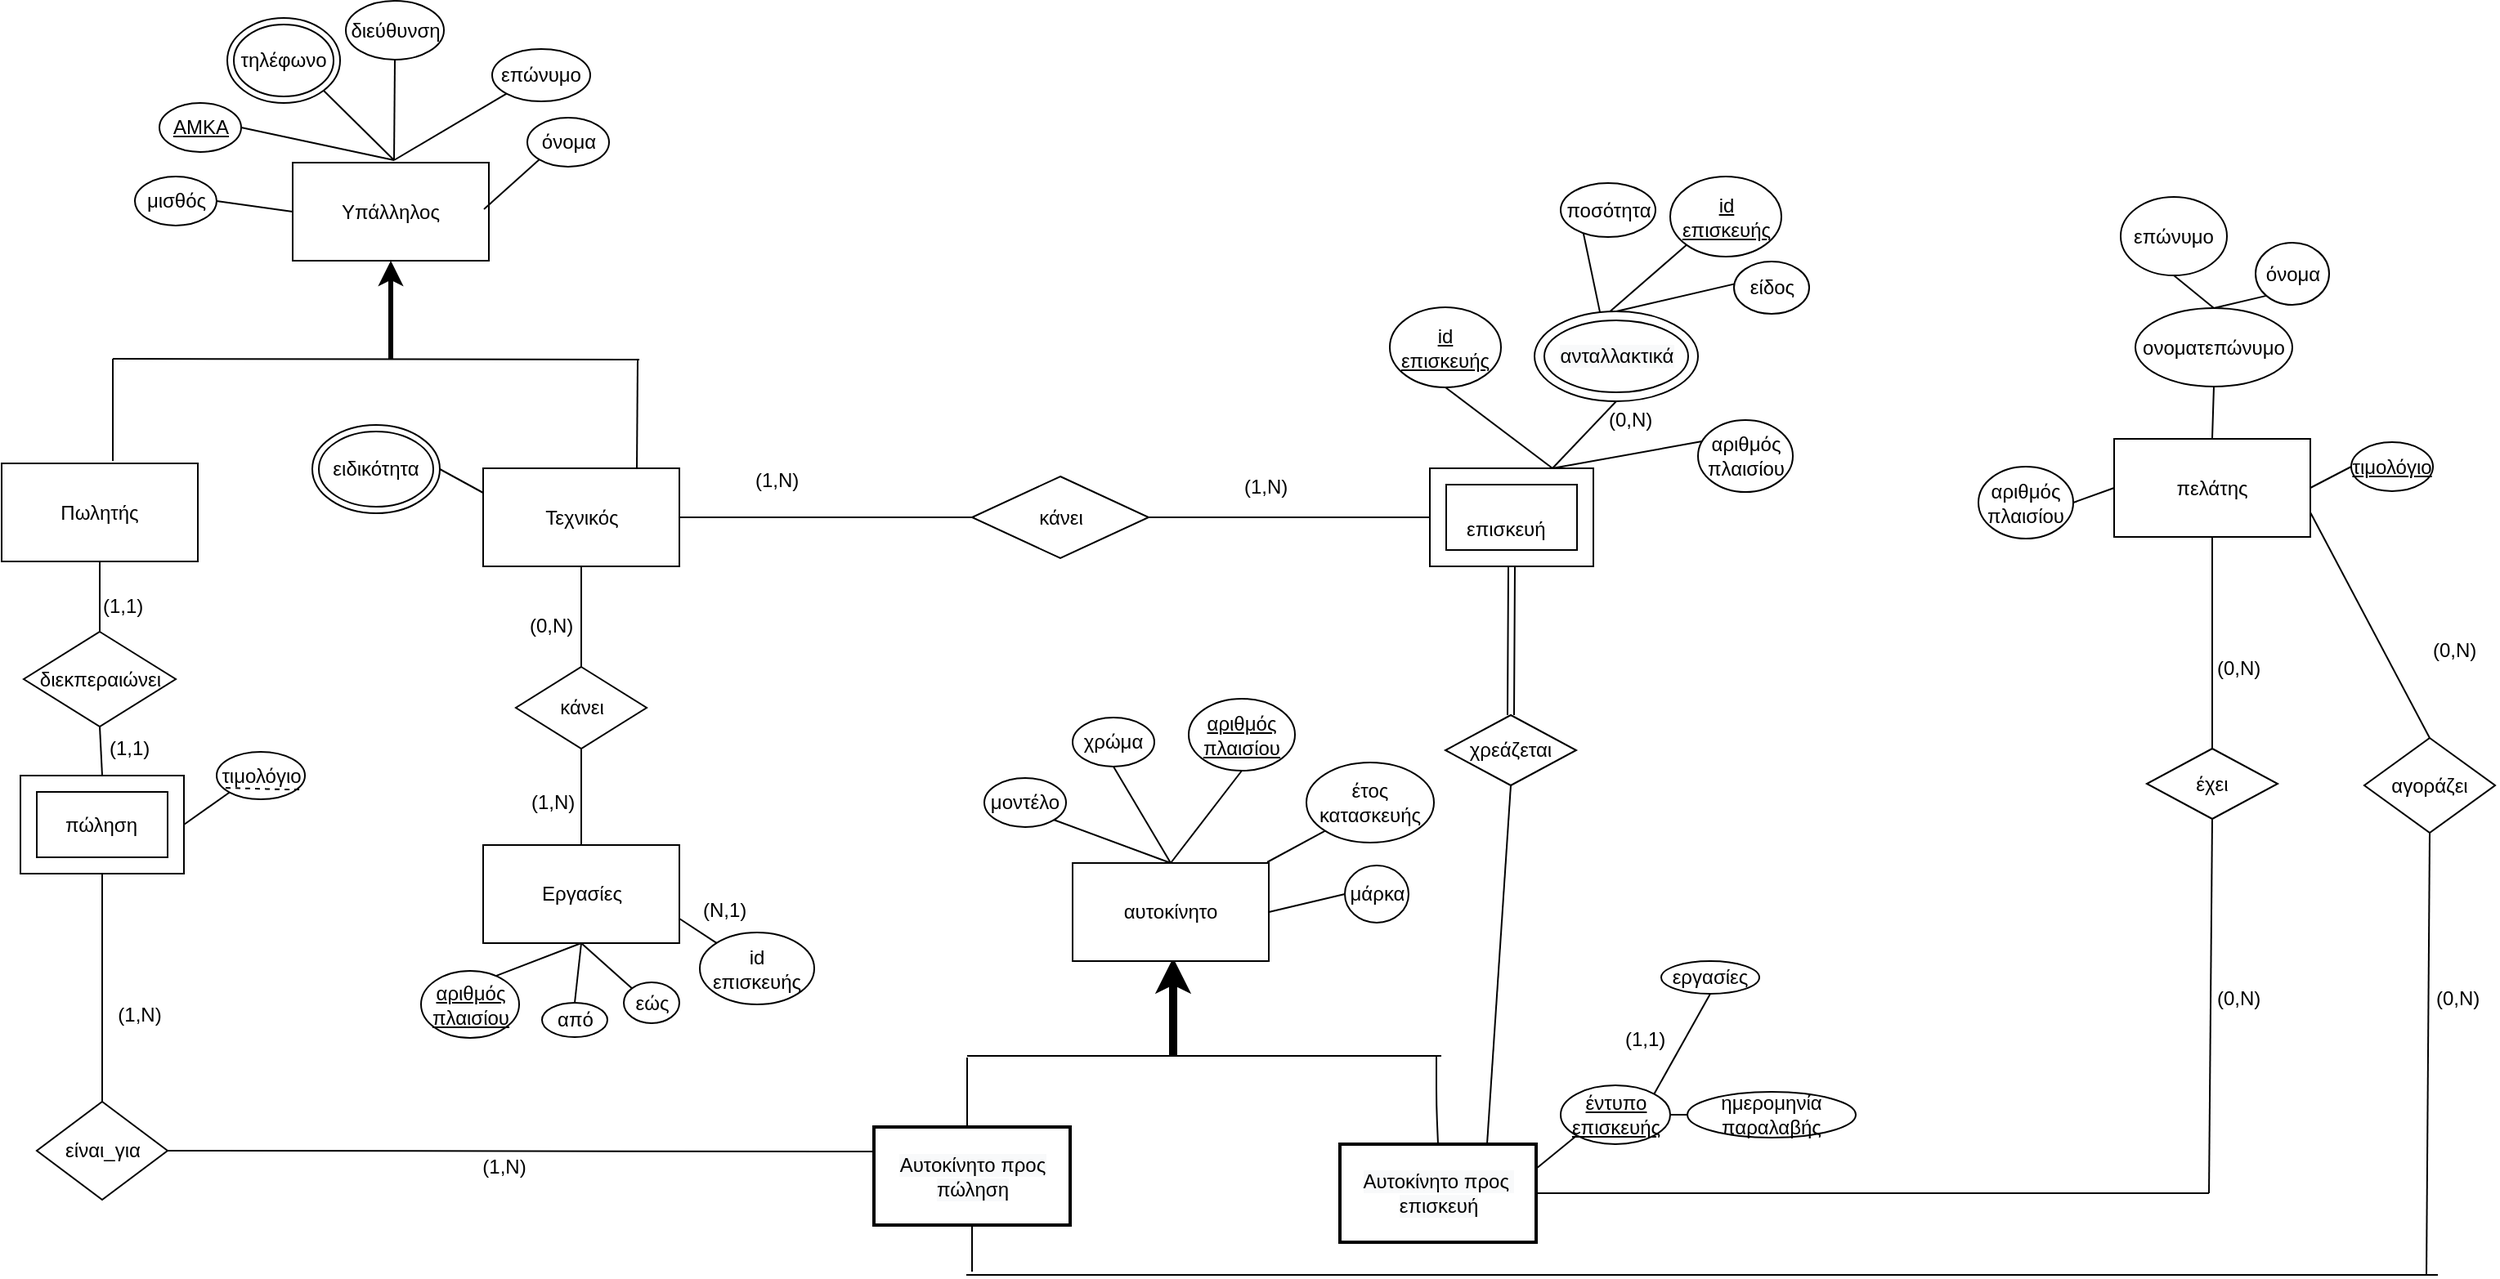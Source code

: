 <mxfile type="google" version="12.2.9" pages="1"><diagram id="K2GvGmN9ClhUd7Qo1zv8" name="Page-1"><mxGraphModel grid="1" dx="2310" dy="823" gridSize="10" guides="1" tooltips="1" connect="1" arrows="1" fold="1" page="1" pageScale="1" pageWidth="827" pageHeight="1169" math="0" shadow="0"><root><mxCell id="0"/><mxCell id="1" parent="0"/><mxCell id="XiX1QdlV5bhZwWISpoFw-10" style="verticalLabelPosition=bottom;verticalAlign=top;html=1;shape=mxgraph.basic.frame;dx=10;" value="" parent="1" vertex="1"><mxGeometry width="100" as="geometry" x="-318.5" y="754.5" height="60"/></mxCell><mxCell id="XiX1QdlV5bhZwWISpoFw-11" style="text;html=1;resizable=0;points=[];autosize=1;align=left;verticalAlign=top;spacingTop=-4;" value="πώληση" parent="1" vertex="1"><mxGeometry width="60" as="geometry" x="-293.5" y="774.5" height="20"/></mxCell><mxCell id="XiX1QdlV5bhZwWISpoFw-17" style="verticalLabelPosition=bottom;verticalAlign=top;html=1;shape=mxgraph.basic.frame;dx=10;" value="" parent="1" vertex="1"><mxGeometry width="100" as="geometry" x="543.5" y="566.5" height="60"/></mxCell><mxCell id="XiX1QdlV5bhZwWISpoFw-18" style="text;html=1;resizable=0;points=[];autosize=1;align=left;verticalAlign=top;spacingTop=-4;" value="επισκευή" parent="1" vertex="1"><mxGeometry width="60" as="geometry" x="563.5" y="594" height="20"/></mxCell><mxCell id="XiX1QdlV5bhZwWISpoFw-19" style="rounded=0;whiteSpace=wrap;html=1;" value="Υπάλληλος" parent="1" vertex="1"><mxGeometry width="120" as="geometry" x="-152" y="379.5" height="60"/></mxCell><mxCell id="XiX1QdlV5bhZwWISpoFw-20" style="rounded=0;whiteSpace=wrap;html=1;" value="Τεχνικός" parent="1" vertex="1"><mxGeometry width="120" as="geometry" x="-35.5" y="566.5" height="60"/></mxCell><mxCell id="XiX1QdlV5bhZwWISpoFw-21" style="rounded=0;whiteSpace=wrap;html=1;" value="Πωλητής" parent="1" vertex="1"><mxGeometry width="120" as="geometry" x="-330" y="563.5" height="60"/></mxCell><mxCell id="XiX1QdlV5bhZwWISpoFw-27" style="endArrow=none;html=1;" value="" parent="1" edge="1"><mxGeometry width="50" as="geometry" height="50" relative="1"><mxPoint as="sourcePoint" x="-262" y="499.5"/><mxPoint as="targetPoint" x="60" y="500"/></mxGeometry></mxCell><mxCell id="XiX1QdlV5bhZwWISpoFw-29" style="endArrow=none;html=1;" value="" parent="1" edge="1"><mxGeometry width="50" as="geometry" height="50" relative="1"><mxPoint as="sourcePoint" x="-262" y="562"/><mxPoint as="targetPoint" x="-262" y="499.5"/></mxGeometry></mxCell><mxCell id="XiX1QdlV5bhZwWISpoFw-32" style="endArrow=classic;html=1;entryX=0.5;entryY=1;entryDx=0;entryDy=0;strokeWidth=3;" target="XiX1QdlV5bhZwWISpoFw-19" value="" parent="1" edge="1"><mxGeometry width="50" as="geometry" height="50" relative="1"><mxPoint as="sourcePoint" x="-92" y="499.5"/><mxPoint as="targetPoint" x="-272" y="899.5"/></mxGeometry></mxCell><mxCell id="Yfgl7qTfh4b4718fbbSm-14" style="endArrow=none;html=1;entryX=0;entryY=0.5;entryDx=0;entryDy=0;exitX=1;exitY=0.5;exitDx=0;exitDy=0;" target="XiX1QdlV5bhZwWISpoFw-19" value="" parent="1" edge="1" source="WRXqhCy6q--7LfREWAh0-1"><mxGeometry width="50" as="geometry" height="50" relative="1"><mxPoint as="sourcePoint" x="-190" y="439.5"/><mxPoint as="targetPoint" x="-272" y="899.5"/></mxGeometry></mxCell><mxCell id="Yfgl7qTfh4b4718fbbSm-15" style="endArrow=none;html=1;entryX=0.5;entryY=0;entryDx=0;entryDy=0;exitX=1;exitY=0.5;exitDx=0;exitDy=0;" value="" parent="1" edge="1" source="WRXqhCy6q--7LfREWAh0-2"><mxGeometry width="50" as="geometry" height="50" relative="1"><mxPoint as="sourcePoint" x="-460" y="543"/><mxPoint as="targetPoint" x="-90" y="378"/></mxGeometry></mxCell><mxCell id="Yfgl7qTfh4b4718fbbSm-16" style="endArrow=none;html=1;entryX=0.5;entryY=0;entryDx=0;entryDy=0;exitX=1;exitY=1;exitDx=0;exitDy=0;" value="" parent="1" edge="1" source="6ifbXZEf-5CHTtfbI7TD-1"><mxGeometry width="50" as="geometry" height="50" relative="1"><mxPoint as="sourcePoint" x="-159.5" y="337"/><mxPoint as="targetPoint" x="-90" y="378"/></mxGeometry></mxCell><mxCell id="Yfgl7qTfh4b4718fbbSm-17" style="endArrow=none;html=1;entryX=0.5;entryY=0;entryDx=0;entryDy=0;exitX=0.5;exitY=1;exitDx=0;exitDy=0;" value="" parent="1" edge="1" source="WRXqhCy6q--7LfREWAh0-7"><mxGeometry width="50" as="geometry" height="50" relative="1"><mxPoint as="sourcePoint" x="-87.071" y="335.071"/><mxPoint as="targetPoint" x="-90" y="378"/></mxGeometry></mxCell><mxCell id="Yfgl7qTfh4b4718fbbSm-18" style="endArrow=none;html=1;entryX=0.5;entryY=0;entryDx=0;entryDy=0;exitX=0;exitY=1;exitDx=0;exitDy=0;" value="" parent="1" edge="1" source="WRXqhCy6q--7LfREWAh0-6"><mxGeometry width="50" as="geometry" height="50" relative="1"><mxPoint as="sourcePoint" x="-17.071" y="355.071"/><mxPoint as="targetPoint" x="-90" y="378"/></mxGeometry></mxCell><mxCell id="Yfgl7qTfh4b4718fbbSm-19" style="endArrow=none;html=1;entryX=0;entryY=1;entryDx=0;entryDy=0;exitX=1;exitY=0.5;exitDx=0;exitDy=0;" target="WRXqhCy6q--7LfREWAh0-5" value="" parent="1" edge="1"><mxGeometry width="50" as="geometry" height="50" relative="1"><mxPoint as="sourcePoint" x="-35" y="408"/><mxPoint as="targetPoint" y="388"/></mxGeometry></mxCell><mxCell id="Yfgl7qTfh4b4718fbbSm-20" style="rhombus;whiteSpace=wrap;html=1;fillColor=#FFFFFF;" value="κάνει" parent="1" vertex="1"><mxGeometry width="80" as="geometry" x="-15.5" y="688" height="50"/></mxCell><mxCell id="Yfgl7qTfh4b4718fbbSm-21" style="endArrow=none;html=1;entryX=0.5;entryY=1;entryDx=0;entryDy=0;exitX=0.5;exitY=0;exitDx=0;exitDy=0;" target="XiX1QdlV5bhZwWISpoFw-20" value="" parent="1" edge="1" source="Yfgl7qTfh4b4718fbbSm-20"><mxGeometry width="50" as="geometry" height="50" relative="1"><mxPoint as="sourcePoint" x="48.5" y="753"/><mxPoint as="targetPoint" x="108.5" y="648"/></mxGeometry></mxCell><mxCell id="Yfgl7qTfh4b4718fbbSm-25" style="endArrow=none;html=1;entryX=0.5;entryY=1;entryDx=0;entryDy=0;exitX=0.5;exitY=0;exitDx=0;exitDy=0;" target="Yfgl7qTfh4b4718fbbSm-20" value="" parent="1" edge="1" source="6ifbXZEf-5CHTtfbI7TD-14"><mxGeometry width="50" as="geometry" height="50" relative="1"><mxPoint as="sourcePoint" x="0.5" y="773.5"/><mxPoint as="targetPoint" x="0.5" y="863.5"/></mxGeometry></mxCell><mxCell id="Yfgl7qTfh4b4718fbbSm-109" style="shape=link;html=1;exitX=0.5;exitY=1;exitDx=0;exitDy=0;exitPerimeter=0;entryX=0.5;entryY=0;entryDx=0;entryDy=0;" target="PVUgOQWYaRqyqXRWYClo-3" value="" parent="1" edge="1" source="XiX1QdlV5bhZwWISpoFw-17"><mxGeometry width="50" as="geometry" height="50" relative="1"><mxPoint as="sourcePoint" x="612.38" y="483.6"/><mxPoint as="targetPoint" x="590" y="600"/></mxGeometry></mxCell><mxCell id="Yfgl7qTfh4b4718fbbSm-113" style="rhombus;whiteSpace=wrap;html=1;fillColor=#ffffff;" value="διεκπεραιώνει" parent="1" vertex="1"><mxGeometry width="93" as="geometry" x="-316.5" y="666.5" height="58"/></mxCell><mxCell id="Yfgl7qTfh4b4718fbbSm-114" style="endArrow=none;html=1;entryX=0.5;entryY=1;entryDx=0;entryDy=0;exitX=0.5;exitY=0;exitDx=0;exitDy=0;" target="XiX1QdlV5bhZwWISpoFw-21" value="" parent="1" edge="1" source="Yfgl7qTfh4b4718fbbSm-113"><mxGeometry width="50" as="geometry" height="50" relative="1"><mxPoint as="sourcePoint" x="-567" y="1093"/><mxPoint as="targetPoint" x="-517" y="1043"/></mxGeometry></mxCell><mxCell id="Yfgl7qTfh4b4718fbbSm-115" style="endArrow=none;html=1;entryX=0.5;entryY=1;entryDx=0;entryDy=0;exitX=0.5;exitY=0;exitDx=0;exitDy=0;exitPerimeter=0;" target="Yfgl7qTfh4b4718fbbSm-113" value="" parent="1" edge="1" source="XiX1QdlV5bhZwWISpoFw-10"><mxGeometry width="50" as="geometry" height="50" relative="1"><mxPoint as="sourcePoint" x="-587" y="1118"/><mxPoint as="targetPoint" x="-537" y="1068"/></mxGeometry></mxCell><mxCell id="i6lS-t8--O2C5-dq6pCz-4" style="rhombus;whiteSpace=wrap;html=1;fillColor=#FFFFFF;" value="κάνει" parent="1" vertex="1"><mxGeometry width="108" as="geometry" x="263.5" y="571.5" height="50"/></mxCell><mxCell id="i6lS-t8--O2C5-dq6pCz-6" style="endArrow=none;html=1;entryX=1;entryY=0.5;entryDx=0;entryDy=0;exitX=0;exitY=0.5;exitDx=0;exitDy=0;" target="XiX1QdlV5bhZwWISpoFw-20" value="" parent="1" edge="1" source="i6lS-t8--O2C5-dq6pCz-4"><mxGeometry width="50" as="geometry" height="50" relative="1"><mxPoint as="sourcePoint" x="-233" y="1110.5"/><mxPoint as="targetPoint" x="-183" y="1060.5"/></mxGeometry></mxCell><mxCell id="i6lS-t8--O2C5-dq6pCz-33" style="text;html=1;resizable=0;points=[];autosize=1;align=left;verticalAlign=top;spacingTop=-4;" value="(1,1)" parent="1" vertex="1"><mxGeometry width="40" as="geometry" x="-270" y="640.5" height="20"/></mxCell><mxCell id="i6lS-t8--O2C5-dq6pCz-34" style="text;html=1;resizable=0;points=[];autosize=1;align=left;verticalAlign=top;spacingTop=-4;" value="(1,1)" parent="1" vertex="1"><mxGeometry width="40" as="geometry" x="-266" y="728" height="20"/></mxCell><mxCell id="i6lS-t8--O2C5-dq6pCz-52" style="text;html=1;resizable=0;points=[];autosize=1;align=left;verticalAlign=top;spacingTop=-4;" value="(0,Ν)" parent="1" vertex="1"><mxGeometry width="40" as="geometry" x="-9.5" y="653" height="20"/></mxCell><mxCell id="i6lS-t8--O2C5-dq6pCz-53" style="text;html=1;resizable=0;points=[];autosize=1;align=left;verticalAlign=top;spacingTop=-4;" value="(1,Ν)" parent="1" vertex="1"><mxGeometry width="40" as="geometry" x="-8.5" y="761" height="20"/></mxCell><mxCell id="i6lS-t8--O2C5-dq6pCz-55" style="text;html=1;resizable=0;points=[];autosize=1;align=left;verticalAlign=top;spacingTop=-4;" value="(0,Ν)" parent="1" vertex="1"><mxGeometry width="40" as="geometry" x="650.5" y="527" height="20"/></mxCell><mxCell id="i6lS-t8--O2C5-dq6pCz-65" style="rhombus;whiteSpace=wrap;html=1;fillColor=#FFFFFF;" value="είναι_για" parent="1" vertex="1"><mxGeometry width="80" as="geometry" x="-308.5" y="954" height="60"/></mxCell><mxCell id="jemyrwaLhQnj9JbuXgpG-8" style="endArrow=none;html=1;entryX=0.5;entryY=1;entryDx=0;entryDy=0;entryPerimeter=0;exitX=0.5;exitY=0;exitDx=0;exitDy=0;" target="XiX1QdlV5bhZwWISpoFw-10" value="" parent="1" edge="1" source="i6lS-t8--O2C5-dq6pCz-65"><mxGeometry width="50" as="geometry" height="50" relative="1"><mxPoint as="sourcePoint" x="-268" y="1090"/><mxPoint as="targetPoint" x="-270" y="1140"/></mxGeometry></mxCell><mxCell id="jemyrwaLhQnj9JbuXgpG-18" style="endArrow=none;html=1;strokeWidth=1;entryX=0;entryY=0.25;entryDx=0;entryDy=0;exitX=1;exitY=0.5;exitDx=0;exitDy=0;" target="XiX1QdlV5bhZwWISpoFw-20" value="" parent="1" edge="1" source="6ifbXZEf-5CHTtfbI7TD-2"><mxGeometry width="50" as="geometry" height="50" relative="1"><mxPoint as="sourcePoint" x="-62.429" y="560.571"/><mxPoint as="targetPoint" x="108" y="585.5"/></mxGeometry></mxCell><mxCell id="jemyrwaLhQnj9JbuXgpG-32" style="text;html=1;resizable=0;points=[];autosize=1;align=left;verticalAlign=top;spacingTop=-4;" value="&lt;span style=&quot;display: inline ; float: none ; background-color: rgb(248 , 249 , 250) ; color: transparent ; font-family: monospace ; font-size: 0px ; font-style: normal ; font-variant: normal ; font-weight: 400 ; letter-spacing: normal ; text-align: left ; text-decoration: none ; text-indent: 0px ; text-transform: none ; white-space: nowrap ; word-break: break-all ; word-spacing: 0px&quot;&gt;%3CmxGraphModel%3E%3Croot%3E%3CmxCell%20id%3D%220%22%2F%3E%3CmxCell%20id%3D%221%22%20parent%3D%220%22%2F%3E%3CmxCell%20id%3D%222%22%20style%3D%22endArrow%3Dnone%3Bhtml%3D1%3B%22%20value%3D%22%22%20parent%3D%221%22%20edge%3D%221%22%3E%3CmxGeometry%20width%3D%2250%22%20as%3D%22geometry%22%20height%3D%2250%22%20relative%3D%221%22%3E%3CmxPoint%20as%3D%22sourcePoint%22%20x%3D%22-110%22%20y%3D%22330%22%2F%3E%3CmxPoint%20as%3D%22targetPoint%22%20x%3D%22610%22%20y%3D%22330%22%2F%3E%3C%2FmxGeometry%3E%3C%2FmxCell%3E%3CmxCell%20id%3D%223%22%20style%3D%22endArrow%3Dclassic%3Bhtml%3D1%3BentryX%3D0.5%3BentryY%3D1%3BentryDx%3D0%3BentryDy%3D0%3BstrokeWidth%3D5%3B%22%20value%3D%22%22%20parent%3D%221%22%20edge%3D%221%22%3E%3CmxGeometry%20width%3D%2250%22%20as%3D%22geometry%22%20height%3D%2250%22%20relative%3D%221%22%3E%3CmxPoint%20as%3D%22sourcePoint%22%20x%3D%22258%22%20y%3D%22330%22%2F%3E%3CmxPoint%20as%3D%22targetPoint%22%20x%3D%22258%22%20y%3D%22270%22%2F%3E%3C%2FmxGeometry%3E%3C%2FmxCell%3E%3C%2Froot%3E%3C%2FmxGraphModel%3Eωωω&lt;/span&gt;" parent="1" vertex="1"><mxGeometry width="20" as="geometry" x="388.5" y="932" height="20"/></mxCell><mxCell id="jemyrwaLhQnj9JbuXgpG-33" style="endArrow=none;html=1;" value="" parent="1" edge="1"><mxGeometry width="50" as="geometry" height="50" relative="1"><mxPoint as="sourcePoint" x="260.5" y="926"/><mxPoint as="targetPoint" x="550.5" y="926"/></mxGeometry></mxCell><mxCell id="jemyrwaLhQnj9JbuXgpG-34" style="endArrow=classic;html=1;entryX=0.5;entryY=1;entryDx=0;entryDy=0;strokeWidth=5;" value="" parent="1" edge="1"><mxGeometry width="50" as="geometry" height="50" relative="1"><mxPoint as="sourcePoint" x="386.5" y="926"/><mxPoint as="targetPoint" x="386.5" y="866"/></mxGeometry></mxCell><mxCell id="jemyrwaLhQnj9JbuXgpG-35" style="endArrow=none;html=1;" value="" parent="1" edge="1"><mxGeometry width="50" as="geometry" height="50" relative="1"><mxPoint as="sourcePoint" x="260.5" y="977"/><mxPoint as="targetPoint" x="260.5" y="927"/><Array as="points"><mxPoint x="260.5" y="957"/></Array></mxGeometry></mxCell><mxCell id="jemyrwaLhQnj9JbuXgpG-36" style="endArrow=none;html=1;exitX=0.5;exitY=0;exitDx=0;exitDy=0;" value="" parent="1" edge="1" source="jemyrwaLhQnj9JbuXgpG-38"><mxGeometry width="50" as="geometry" height="50" relative="1"><mxPoint as="sourcePoint" x="547.5" y="976"/><mxPoint as="targetPoint" x="547.5" y="926"/><Array as="points"><mxPoint x="547.5" y="956"/></Array></mxGeometry></mxCell><mxCell id="jemyrwaLhQnj9JbuXgpG-37" style="rounded=0;whiteSpace=wrap;html=1;strokeWidth=2;" value="&lt;span style=&quot;display: inline ; float: none ; background-color: rgb(248 , 249 , 250) ; color: rgb(0 , 0 , 0) ; font-family: &amp;#34;helvetica&amp;#34; ; font-size: 12px ; font-style: normal ; font-variant: normal ; font-weight: normal ; letter-spacing: normal ; line-height: 1.2 ; overflow-wrap: normal ; text-align: center ; text-decoration: none ; text-indent: 0px ; text-transform: none ; white-space: normal ; word-spacing: 0px&quot;&gt;Αυτοκίνητο προς&lt;/span&gt;&lt;br style=&quot;color: rgb(0 , 0 , 0) ; font-family: &amp;#34;helvetica&amp;#34; ; font-size: 12px ; font-style: normal ; font-variant: normal ; font-weight: 400 ; letter-spacing: normal ; text-align: center ; text-decoration: none ; text-indent: 0px ; text-transform: none ; white-space: normal ; word-spacing: 0px&quot;&gt;&lt;span style=&quot;display: inline ; float: none ; background-color: rgb(248 , 249 , 250) ; color: rgb(0 , 0 , 0) ; font-family: &amp;#34;helvetica&amp;#34; ; font-size: 12px ; font-style: normal ; font-variant: normal ; font-weight: normal ; letter-spacing: normal ; line-height: 1.2 ; overflow-wrap: normal ; text-align: center ; text-decoration: none ; text-indent: 0px ; text-transform: none ; white-space: normal ; word-spacing: 0px&quot;&gt;πώληση&lt;/span&gt;" parent="1" vertex="1"><mxGeometry width="120" as="geometry" x="203.5" y="969.5" height="60"/></mxCell><mxCell id="jemyrwaLhQnj9JbuXgpG-38" style="rounded=0;whiteSpace=wrap;html=1;strokeWidth=2;" value="&lt;span style=&quot;display: inline ; float: none ; background-color: rgb(248 , 249 , 250) ; color: rgb(0 , 0 , 0) ; font-family: &amp;#34;helvetica&amp;#34; ; font-size: 12px ; font-style: normal ; font-variant: normal ; font-weight: normal ; letter-spacing: normal ; line-height: 1.2 ; overflow-wrap: normal ; text-align: center ; text-decoration: none ; text-indent: 0px ; text-transform: none ; white-space: normal ; word-spacing: 0px&quot;&gt;Αυτοκίνητο προς&amp;nbsp;&lt;/span&gt;&lt;br style=&quot;color: rgb(0 , 0 , 0) ; font-family: &amp;#34;helvetica&amp;#34; ; font-size: 12px ; font-style: normal ; font-variant: normal ; font-weight: 400 ; letter-spacing: normal ; text-align: center ; text-decoration: none ; text-indent: 0px ; text-transform: none ; white-space: normal ; word-spacing: 0px&quot;&gt;&lt;span style=&quot;display: inline ; float: none ; background-color: rgb(248 , 249 , 250) ; color: rgb(0 , 0 , 0) ; font-family: &amp;#34;helvetica&amp;#34; ; font-size: 12px ; font-style: normal ; font-variant: normal ; font-weight: normal ; letter-spacing: normal ; line-height: 1.2 ; overflow-wrap: normal ; text-align: center ; text-decoration: none ; text-indent: 0px ; text-transform: none ; white-space: normal ; word-spacing: 0px&quot;&gt;επισκευή&lt;/span&gt;" parent="1" vertex="1"><mxGeometry width="120" as="geometry" x="488.5" y="980" height="60"/></mxCell><mxCell id="rIvhil1cQ9y83EP9xBnp-1" style="endArrow=none;html=1;" value="" parent="1" edge="1"><mxGeometry width="50" as="geometry" height="50" relative="1"><mxPoint as="sourcePoint" x="59" y="500"/><mxPoint as="targetPoint" x="58.5" y="566.5"/></mxGeometry></mxCell><mxCell id="rIvhil1cQ9y83EP9xBnp-5" style="endArrow=none;html=1;exitX=1;exitY=0.5;exitDx=0;exitDy=0;" value="" parent="1" edge="1" source="jemyrwaLhQnj9JbuXgpG-38"><mxGeometry width="50" as="geometry" height="50" relative="1"><mxPoint as="sourcePoint" x="532.5" y="967.5"/><mxPoint as="targetPoint" x="1020" y="1010"/></mxGeometry></mxCell><mxCell id="rIvhil1cQ9y83EP9xBnp-8" style="endArrow=none;html=1;entryX=1;entryY=0.75;entryDx=0;entryDy=0;exitX=0.5;exitY=0;exitDx=0;exitDy=0;" value="" parent="1" edge="1" source="9SyqtlALsS6GibPre477-2"><mxGeometry width="50" as="geometry" height="50" relative="1"><mxPoint as="sourcePoint" x="1157" y="712.5"/><mxPoint as="targetPoint" x="1082" y="593.5"/></mxGeometry></mxCell><mxCell id="rIvhil1cQ9y83EP9xBnp-10" style="endArrow=none;html=1;exitX=0;exitY=0.25;exitDx=0;exitDy=0;entryX=1;entryY=0.5;entryDx=0;entryDy=0;" target="i6lS-t8--O2C5-dq6pCz-65" value="" parent="1" edge="1" source="jemyrwaLhQnj9JbuXgpG-37"><mxGeometry width="50" as="geometry" height="50" relative="1"><mxPoint as="sourcePoint" x="-407.5" y="1497.5"/><mxPoint as="targetPoint" x="132.5" y="687.5"/></mxGeometry></mxCell><mxCell id="rIvhil1cQ9y83EP9xBnp-12" style="endArrow=none;html=1;entryX=0;entryY=0.5;entryDx=0;entryDy=0;entryPerimeter=0;exitX=1;exitY=0.5;exitDx=0;exitDy=0;" target="XiX1QdlV5bhZwWISpoFw-17" value="" parent="1" edge="1" source="i6lS-t8--O2C5-dq6pCz-4"><mxGeometry width="50" as="geometry" height="50" relative="1"><mxPoint as="sourcePoint" x="-330" y="1190"/><mxPoint as="targetPoint" x="-280" y="1140"/></mxGeometry></mxCell><mxCell id="rIvhil1cQ9y83EP9xBnp-13" style="endArrow=none;html=1;entryX=0.5;entryY=1;entryDx=0;entryDy=0;exitX=0.5;exitY=0;exitDx=0;exitDy=0;" value="" parent="1" edge="1" source="9SyqtlALsS6GibPre477-1"><mxGeometry width="50" as="geometry" height="50" relative="1"><mxPoint as="sourcePoint" x="1022" y="712"/><mxPoint as="targetPoint" x="1022" y="608.5"/></mxGeometry></mxCell><mxCell id="rIvhil1cQ9y83EP9xBnp-15" style="endArrow=none;html=1;exitX=0.5;exitY=1;exitDx=0;exitDy=0;" value="" parent="1" edge="1" source="9SyqtlALsS6GibPre477-1"><mxGeometry width="50" as="geometry" height="50" relative="1"><mxPoint as="sourcePoint" x="1020" y="635.5"/><mxPoint as="targetPoint" x="1020" y="1010"/></mxGeometry></mxCell><mxCell id="rIvhil1cQ9y83EP9xBnp-16" style="endArrow=none;html=1;entryX=0.5;entryY=1;entryDx=0;entryDy=0;" target="9SyqtlALsS6GibPre477-2" value="" parent="1" edge="1"><mxGeometry width="50" as="geometry" height="50" relative="1"><mxPoint as="sourcePoint" x="1153" y="1060"/><mxPoint as="targetPoint" x="1155" y="636"/></mxGeometry></mxCell><mxCell id="rIvhil1cQ9y83EP9xBnp-17" style="endArrow=none;html=1;" value="" parent="1" edge="1"><mxGeometry width="50" as="geometry" height="50" relative="1"><mxPoint as="sourcePoint" x="260" y="1060"/><mxPoint as="targetPoint" x="1160" y="1060"/></mxGeometry></mxCell><mxCell id="rIvhil1cQ9y83EP9xBnp-18" style="endArrow=none;html=1;entryX=0.5;entryY=1;entryDx=0;entryDy=0;" target="jemyrwaLhQnj9JbuXgpG-37" value="" parent="1" edge="1"><mxGeometry width="50" as="geometry" height="50" relative="1"><mxPoint as="sourcePoint" x="263.5" y="1058"/><mxPoint as="targetPoint" x="-208.5" y="1148"/></mxGeometry></mxCell><mxCell id="rIvhil1cQ9y83EP9xBnp-23" style="text;html=1;resizable=0;points=[];autosize=1;align=left;verticalAlign=top;spacingTop=-4;" value="(0,Ν)" parent="1" vertex="1"><mxGeometry width="40" as="geometry" x="1155" y="667.5" height="20"/></mxCell><mxCell id="rIvhil1cQ9y83EP9xBnp-24" style="text;html=1;resizable=0;points=[];autosize=1;align=left;verticalAlign=top;spacingTop=-4;" value="(0,Ν)" parent="1" vertex="1"><mxGeometry width="40" as="geometry" x="1157" y="881" height="20"/></mxCell><mxCell id="rIvhil1cQ9y83EP9xBnp-26" style="text;html=1;resizable=0;points=[];autosize=1;align=left;verticalAlign=top;spacingTop=-4;" value="(0,Ν)" parent="1" vertex="1"><mxGeometry width="40" as="geometry" x="1023" y="678.5" height="20"/></mxCell><mxCell id="rIvhil1cQ9y83EP9xBnp-27" style="text;html=1;resizable=0;points=[];autosize=1;align=left;verticalAlign=top;spacingTop=-4;" value="(0,Ν)" parent="1" vertex="1"><mxGeometry width="40" as="geometry" x="1023" y="881" height="20"/></mxCell><mxCell id="rIvhil1cQ9y83EP9xBnp-30" style="endArrow=none;html=1;exitX=0.75;exitY=0;exitDx=0;exitDy=0;entryX=0.5;entryY=1;entryDx=0;entryDy=0;" target="PVUgOQWYaRqyqXRWYClo-3" value="" parent="1" edge="1" source="jemyrwaLhQnj9JbuXgpG-38"><mxGeometry width="50" as="geometry" height="50" relative="1"><mxPoint as="sourcePoint" x="-258.5" y="1138"/><mxPoint as="targetPoint" x="611.5" y="858"/></mxGeometry></mxCell><mxCell id="rIvhil1cQ9y83EP9xBnp-31" style="text;html=1;resizable=0;points=[];autosize=1;align=left;verticalAlign=top;spacingTop=-4;" value="(1,1)" parent="1" vertex="1"><mxGeometry width="40" as="geometry" x="661" y="906" height="20"/></mxCell><mxCell id="rIvhil1cQ9y83EP9xBnp-38" style="text;html=1;resizable=0;points=[];autosize=1;align=left;verticalAlign=top;spacingTop=-4;" value="(1,Ν)" parent="1" vertex="1"><mxGeometry width="40" as="geometry" x="129" y="563.5" height="20"/></mxCell><mxCell id="rIvhil1cQ9y83EP9xBnp-40" style="text;html=1;resizable=0;points=[];autosize=1;align=left;verticalAlign=top;spacingTop=-4;" value="(1,Ν)" parent="1" vertex="1"><mxGeometry width="40" as="geometry" x="428" y="568" height="20"/></mxCell><mxCell id="PVUgOQWYaRqyqXRWYClo-3" style="rhombus;whiteSpace=wrap;html=1;" value="χρεάζεται" parent="1" vertex="1"><mxGeometry width="80" as="geometry" x="553" y="717.5" height="43"/></mxCell><mxCell id="PVUgOQWYaRqyqXRWYClo-5" style="ellipse;whiteSpace=wrap;html=1;" value="&lt;u&gt;έντυπο&lt;br&gt;επισκευής&lt;/u&gt;" parent="1" vertex="1"><mxGeometry width="67" as="geometry" x="623.5" y="944" height="36"/></mxCell><mxCell id="PVUgOQWYaRqyqXRWYClo-7" style="ellipse;whiteSpace=wrap;html=1;" value="εργασίες" parent="1" vertex="1"><mxGeometry width="60" as="geometry" x="685" y="868" height="20"/></mxCell><mxCell id="PVUgOQWYaRqyqXRWYClo-8" style="ellipse;whiteSpace=wrap;html=1;" value="ημερομηνία&lt;br&gt;παραλαβής" parent="1" vertex="1"><mxGeometry width="103" as="geometry" x="701" y="948" height="28"/></mxCell><mxCell id="PVUgOQWYaRqyqXRWYClo-10" style="endArrow=none;html=1;entryX=0.5;entryY=1;entryDx=0;entryDy=0;exitX=1;exitY=0;exitDx=0;exitDy=0;" target="PVUgOQWYaRqyqXRWYClo-7" value="" parent="1" edge="1" source="PVUgOQWYaRqyqXRWYClo-5"><mxGeometry width="50" as="geometry" height="50" relative="1"><mxPoint as="sourcePoint" x="683.5" y="1138"/><mxPoint as="targetPoint" x="733.5" y="1088"/></mxGeometry></mxCell><mxCell id="PVUgOQWYaRqyqXRWYClo-11" style="endArrow=none;html=1;entryX=0;entryY=0.5;entryDx=0;entryDy=0;exitX=1;exitY=0.5;exitDx=0;exitDy=0;" target="PVUgOQWYaRqyqXRWYClo-8" value="" parent="1" edge="1" source="PVUgOQWYaRqyqXRWYClo-5"><mxGeometry width="50" as="geometry" height="50" relative="1"><mxPoint as="sourcePoint" x="683.5" y="1138"/><mxPoint as="targetPoint" x="733.5" y="1088"/></mxGeometry></mxCell><mxCell id="PVUgOQWYaRqyqXRWYClo-13" style="endArrow=none;html=1;entryX=0;entryY=1;entryDx=0;entryDy=0;exitX=1;exitY=0.25;exitDx=0;exitDy=0;" target="PVUgOQWYaRqyqXRWYClo-5" value="" parent="1" edge="1" source="jemyrwaLhQnj9JbuXgpG-38"><mxGeometry width="50" as="geometry" height="50" relative="1"><mxPoint as="sourcePoint" x="141.5" y="1128"/><mxPoint as="targetPoint" x="191.5" y="1078"/></mxGeometry></mxCell><mxCell id="WRXqhCy6q--7LfREWAh0-1" style="ellipse;whiteSpace=wrap;html=1;" value="μισθός" parent="1" vertex="1"><mxGeometry width="50" as="geometry" x="-248.5" y="388" height="30"/></mxCell><mxCell id="WRXqhCy6q--7LfREWAh0-2" style="ellipse;whiteSpace=wrap;html=1;" value="&lt;u&gt;ΑΜΚΑ&lt;/u&gt;" parent="1" vertex="1"><mxGeometry width="50" as="geometry" x="-233.5" y="343" height="30"/></mxCell><mxCell id="WRXqhCy6q--7LfREWAh0-5" style="ellipse;whiteSpace=wrap;html=1;" value="όνομα" parent="1" vertex="1"><mxGeometry width="50" as="geometry" x="-8.5" y="352" height="30"/></mxCell><mxCell id="WRXqhCy6q--7LfREWAh0-6" style="ellipse;whiteSpace=wrap;html=1;" value="επώνυμο" parent="1" vertex="1"><mxGeometry width="60" as="geometry" x="-30" y="310" height="32"/></mxCell><mxCell id="WRXqhCy6q--7LfREWAh0-7" style="ellipse;whiteSpace=wrap;html=1;" value="διεύθυνση" parent="1" vertex="1"><mxGeometry width="60" as="geometry" x="-119.5" y="280.5" height="36"/></mxCell><mxCell id="6ifbXZEf-5CHTtfbI7TD-1" style="ellipse;shape=doubleEllipse;whiteSpace=wrap;html=1;" value="τηλέφωνο" parent="1" vertex="1"><mxGeometry width="69" as="geometry" x="-192" y="291" height="52"/></mxCell><mxCell id="6ifbXZEf-5CHTtfbI7TD-2" style="ellipse;shape=doubleEllipse;whiteSpace=wrap;html=1;" value="ειδικότητα" parent="1" vertex="1"><mxGeometry width="78" as="geometry" x="-140" y="540" height="54"/></mxCell><mxCell id="6ifbXZEf-5CHTtfbI7TD-3" style="rounded=0;whiteSpace=wrap;html=1;" value="αυτοκίνητο" parent="1" vertex="1"><mxGeometry width="120" as="geometry" x="325" y="808" height="60"/></mxCell><mxCell id="6ifbXZEf-5CHTtfbI7TD-4" style="endArrow=none;html=1;entryX=1;entryY=1;entryDx=0;entryDy=0;exitX=0.5;exitY=0;exitDx=0;exitDy=0;" target="6ifbXZEf-5CHTtfbI7TD-9" value="" parent="1" edge="1" source="6ifbXZEf-5CHTtfbI7TD-3"><mxGeometry width="50" as="geometry" height="50" relative="1"><mxPoint as="sourcePoint" x="-155" y="1328"/><mxPoint as="targetPoint" x="284" y="788"/></mxGeometry></mxCell><mxCell id="6ifbXZEf-5CHTtfbI7TD-5" style="endArrow=none;html=1;exitX=0;exitY=1;exitDx=0;exitDy=0;" value="" parent="1" edge="1" source="6ifbXZEf-5CHTtfbI7TD-12"><mxGeometry width="50" as="geometry" height="50" relative="1"><mxPoint as="sourcePoint" x="484" y="767.5"/><mxPoint as="targetPoint" x="444" y="807.5"/></mxGeometry></mxCell><mxCell id="6ifbXZEf-5CHTtfbI7TD-6" style="endArrow=none;html=1;entryX=0.5;entryY=0;entryDx=0;entryDy=0;exitX=0.5;exitY=1;exitDx=0;exitDy=0;" target="6ifbXZEf-5CHTtfbI7TD-3" value="" parent="1" edge="1" source="6ifbXZEf-5CHTtfbI7TD-10"><mxGeometry width="50" as="geometry" height="50" relative="1"><mxPoint as="sourcePoint" x="331.071" y="760.571"/><mxPoint as="targetPoint" x="302.0" y="705.5"/></mxGeometry></mxCell><mxCell id="6ifbXZEf-5CHTtfbI7TD-7" style="endArrow=none;html=1;entryX=1;entryY=0.5;entryDx=0;entryDy=0;exitX=0;exitY=0.5;exitDx=0;exitDy=0;" target="6ifbXZEf-5CHTtfbI7TD-3" value="" parent="1" edge="1" source="6ifbXZEf-5CHTtfbI7TD-11"><mxGeometry width="50" as="geometry" height="50" relative="1"><mxPoint as="sourcePoint" x="491" y="846"/><mxPoint as="targetPoint" x="355" y="1022"/></mxGeometry></mxCell><mxCell id="6ifbXZEf-5CHTtfbI7TD-8" style="endArrow=none;html=1;entryX=0.5;entryY=0;entryDx=0;entryDy=0;exitX=0.5;exitY=1;exitDx=0;exitDy=0;" target="6ifbXZEf-5CHTtfbI7TD-3" value="" parent="1" edge="1" source="6ifbXZEf-5CHTtfbI7TD-13"><mxGeometry width="50" as="geometry" height="50" relative="1"><mxPoint as="sourcePoint" x="418" y="758"/><mxPoint as="targetPoint" x="445" y="838"/></mxGeometry></mxCell><mxCell id="6ifbXZEf-5CHTtfbI7TD-9" style="ellipse;whiteSpace=wrap;html=1;" value="μοντέλο" parent="1" vertex="1"><mxGeometry width="50" as="geometry" x="271" y="756" height="30"/></mxCell><mxCell id="6ifbXZEf-5CHTtfbI7TD-10" style="ellipse;whiteSpace=wrap;html=1;" value="χρώμα&lt;span style=&quot;color: rgba(0 , 0 , 0 , 0) ; font-family: monospace ; font-size: 0px ; white-space: nowrap&quot;&gt;%3CmxGraphModel%3E%3Croot%3E%3CmxCell%20id%3D%220%22%2F%3E%3CmxCell%20id%3D%221%22%20parent%3D%220%22%2F%3E%3CmxCell%20id%3D%222%22%20value%3D%22%CE%BC%CE%B9%CF%83%CE%B8%CF%8C%CF%82%22%20style%3D%22ellipse%3BwhiteSpace%3Dwrap%3Bhtml%3D1%3B%22%20vertex%3D%221%22%20parent%3D%221%22%3E%3CmxGeometry%20x%3D%22123%22%20y%3D%22658%22%20width%3D%2250%22%20height%3D%2230%22%20as%3D%22geometry%22%2F%3E%3C%2FmxCell%3E%3C%2Froot%3E%3C%2FmxGraphModel%3E&lt;/span&gt;" parent="1" vertex="1"><mxGeometry width="50" as="geometry" x="325" y="719" height="30"/></mxCell><mxCell id="6ifbXZEf-5CHTtfbI7TD-11" style="ellipse;whiteSpace=wrap;html=1;" value="μάρκα" parent="1" vertex="1"><mxGeometry width="39" as="geometry" x="491.5" y="809.5" height="35"/></mxCell><mxCell id="6ifbXZEf-5CHTtfbI7TD-12" style="ellipse;whiteSpace=wrap;html=1;" value="έτος&lt;br&gt;κατασκευής" parent="1" vertex="1"><mxGeometry width="78" as="geometry" x="468" y="746.5" height="49"/></mxCell><mxCell id="6ifbXZEf-5CHTtfbI7TD-13" style="ellipse;whiteSpace=wrap;html=1;" value="&lt;u&gt;αριθμός&lt;br&gt;πλαισίου&lt;br&gt;&lt;/u&gt;" parent="1" vertex="1"><mxGeometry width="65" as="geometry" x="396" y="707.5" height="44"/></mxCell><mxCell id="6ifbXZEf-5CHTtfbI7TD-14" style="rounded=0;whiteSpace=wrap;html=1;" value="Εργασίες" parent="1" vertex="1"><mxGeometry width="120" as="geometry" x="-35.5" y="797" height="60"/></mxCell><mxCell id="6ifbXZEf-5CHTtfbI7TD-15" style="endArrow=none;html=1;entryX=0.5;entryY=1;entryDx=0;entryDy=0;exitX=1;exitY=0;exitDx=0;exitDy=0;" target="6ifbXZEf-5CHTtfbI7TD-14" value="" parent="1" edge="1"><mxGeometry width="50" as="geometry" height="50" relative="1"><mxPoint as="sourcePoint" x="-28.027" y="877.184"/><mxPoint as="targetPoint" x="-173.5" y="917"/></mxGeometry></mxCell><mxCell id="6ifbXZEf-5CHTtfbI7TD-16" style="endArrow=none;html=1;entryX=0.5;entryY=1;entryDx=0;entryDy=0;exitX=0.5;exitY=0;exitDx=0;exitDy=0;" target="6ifbXZEf-5CHTtfbI7TD-14" value="" parent="1" edge="1" source="6ifbXZEf-5CHTtfbI7TD-22"><mxGeometry width="50" as="geometry" height="50" relative="1"><mxPoint as="sourcePoint" x="24.5" y="877"/><mxPoint as="targetPoint" x="-173.5" y="917"/></mxGeometry></mxCell><mxCell id="6ifbXZEf-5CHTtfbI7TD-17" style="endArrow=none;html=1;entryX=0.5;entryY=1;entryDx=0;entryDy=0;exitX=0;exitY=0;exitDx=0;exitDy=0;" target="6ifbXZEf-5CHTtfbI7TD-14" value="" parent="1" edge="1" source="6ifbXZEf-5CHTtfbI7TD-21"><mxGeometry width="50" as="geometry" height="50" relative="1"><mxPoint as="sourcePoint" x="64.5" y="877"/><mxPoint as="targetPoint" x="-173.5" y="917"/></mxGeometry></mxCell><mxCell id="6ifbXZEf-5CHTtfbI7TD-18" style="endArrow=none;html=1;entryX=1;entryY=0.75;entryDx=0;entryDy=0;exitX=0;exitY=0;exitDx=0;exitDy=0;" target="6ifbXZEf-5CHTtfbI7TD-14" value="" parent="1" edge="1" source="6ifbXZEf-5CHTtfbI7TD-20"><mxGeometry width="50" as="geometry" height="50" relative="1"><mxPoint as="sourcePoint" x="101.429" y="871.429"/><mxPoint as="targetPoint" x="-256" y="1103.5"/></mxGeometry></mxCell><mxCell id="6ifbXZEf-5CHTtfbI7TD-19" style="text;html=1;resizable=0;points=[];autosize=1;align=left;verticalAlign=top;spacingTop=-4;" value="(Ν,1)" parent="1" vertex="1"><mxGeometry width="40" as="geometry" x="97" y="827" height="20"/></mxCell><mxCell id="6ifbXZEf-5CHTtfbI7TD-20" style="ellipse;whiteSpace=wrap;html=1;" value="id&lt;br&gt;επισκευής" parent="1" vertex="1"><mxGeometry width="70" as="geometry" x="97" y="850.5" height="44"/></mxCell><mxCell id="6ifbXZEf-5CHTtfbI7TD-21" style="ellipse;whiteSpace=wrap;html=1;" value="εώς" parent="1" vertex="1"><mxGeometry width="34" as="geometry" x="50.5" y="881" height="25"/></mxCell><mxCell id="6ifbXZEf-5CHTtfbI7TD-22" style="ellipse;whiteSpace=wrap;html=1;" value="από" parent="1" vertex="1"><mxGeometry width="40" as="geometry" x="0.5" y="893.5" height="21"/></mxCell><mxCell id="6ifbXZEf-5CHTtfbI7TD-23" style="ellipse;whiteSpace=wrap;html=1;" value="&lt;u&gt;αριθμός&lt;br&gt;πλαισίου&lt;br&gt;&lt;/u&gt;" parent="1" vertex="1"><mxGeometry width="60" as="geometry" x="-73.5" y="874" height="41"/></mxCell><mxCell id="6ifbXZEf-5CHTtfbI7TD-24" style="endArrow=none;dashed=1;html=1;" value="" parent="1" edge="1"><mxGeometry width="50" as="geometry" height="50" relative="1"><mxPoint as="sourcePoint" x="-193" y="762"/><mxPoint as="targetPoint" x="-148" y="763"/><Array as="points"><mxPoint x="-158" y="763"/></Array></mxGeometry></mxCell><mxCell id="6ifbXZEf-5CHTtfbI7TD-25" style="ellipse;whiteSpace=wrap;html=1;fillColor=none;" value="τιμολόγιο" parent="1" vertex="1"><mxGeometry width="54" as="geometry" x="-198.5" y="740" height="29"/></mxCell><mxCell id="6ifbXZEf-5CHTtfbI7TD-26" style="endArrow=none;html=1;entryX=0;entryY=1;entryDx=0;entryDy=0;exitX=1;exitY=0.5;exitDx=0;exitDy=0;exitPerimeter=0;" target="6ifbXZEf-5CHTtfbI7TD-25" value="" parent="1" edge="1"><mxGeometry width="50" as="geometry" height="50" relative="1"><mxPoint as="sourcePoint" x="-218.5" y="784.5"/><mxPoint as="targetPoint" x="-480" y="1070"/></mxGeometry></mxCell><mxCell id="6ifbXZEf-5CHTtfbI7TD-29" style="endArrow=none;html=1;entryX=0.5;entryY=0;entryDx=0;entryDy=0;exitX=1;exitY=0;exitDx=0;exitDy=0;" target="JuSRafmpNRZgvJHqyrjv-5" value="" parent="1" edge="1" source="6ifbXZEf-5CHTtfbI7TD-32"><mxGeometry width="50" as="geometry" height="50" relative="1"><mxPoint as="sourcePoint" x="729.5" y="642"/><mxPoint as="targetPoint" x="755.5" y="632"/></mxGeometry></mxCell><mxCell id="6ifbXZEf-5CHTtfbI7TD-30" style="endArrow=none;html=1;entryX=0.405;entryY=0.051;entryDx=0;entryDy=0;exitX=0;exitY=0;exitDx=0;exitDy=0;entryPerimeter=0;" target="JuSRafmpNRZgvJHqyrjv-5" value="" parent="1" edge="1" source="6ifbXZEf-5CHTtfbI7TD-31"><mxGeometry width="50" as="geometry" height="50" relative="1"><mxPoint as="sourcePoint" x="780.429" y="644.929"/><mxPoint as="targetPoint" x="755.5" y="632"/></mxGeometry></mxCell><mxCell id="6ifbXZEf-5CHTtfbI7TD-31" style="ellipse;whiteSpace=wrap;html=1;" value="ποσότητα" parent="1" vertex="1"><mxGeometry width="58" as="geometry" x="623.5" y="392" height="33"/></mxCell><mxCell id="6ifbXZEf-5CHTtfbI7TD-32" style="ellipse;whiteSpace=wrap;html=1;" value="είδος" parent="1" vertex="1"><mxGeometry width="46" as="geometry" x="729.5" y="440" height="32"/></mxCell><mxCell id="6ifbXZEf-5CHTtfbI7TD-33" style="ellipse;whiteSpace=wrap;html=1;" value="&lt;u&gt;id&lt;br&gt;επισκευής&lt;br&gt;&lt;/u&gt;" parent="1" vertex="1"><mxGeometry width="68" as="geometry" x="690.5" y="388" height="49"/></mxCell><mxCell id="6ifbXZEf-5CHTtfbI7TD-34" style="endArrow=none;html=1;entryX=0.392;entryY=-0.01;entryDx=0;entryDy=0;exitX=0;exitY=1;exitDx=0;exitDy=0;entryPerimeter=0;" target="JuSRafmpNRZgvJHqyrjv-14" value="" parent="1" edge="1" source="6ifbXZEf-5CHTtfbI7TD-33"><mxGeometry width="50" as="geometry" height="50" relative="1"><mxPoint as="sourcePoint" x="144.5" y="1075.5"/><mxPoint as="targetPoint" x="754.5" y="632"/></mxGeometry></mxCell><mxCell id="6ifbXZEf-5CHTtfbI7TD-43" style="endArrow=none;html=1;exitX=0.5;exitY=1;exitDx=0;exitDy=0;entryX=0;entryY=0;entryDx=75;entryDy=0;entryPerimeter=0;" target="XiX1QdlV5bhZwWISpoFw-17" value="" parent="1" edge="1" source="6ifbXZEf-5CHTtfbI7TD-45"><mxGeometry width="50" as="geometry" height="50" relative="1"><mxPoint as="sourcePoint" x="563" y="540.5"/><mxPoint as="targetPoint" x="570" y="570"/></mxGeometry></mxCell><mxCell id="6ifbXZEf-5CHTtfbI7TD-44" style="endArrow=none;html=1;exitX=0;exitY=0;exitDx=75;exitDy=0;exitPerimeter=0;" value="" parent="1" edge="1" source="XiX1QdlV5bhZwWISpoFw-17"><mxGeometry width="50" as="geometry" height="50" relative="1"><mxPoint as="sourcePoint" x="588" y="575.5"/><mxPoint as="targetPoint" x="710" y="550"/></mxGeometry></mxCell><mxCell id="6ifbXZEf-5CHTtfbI7TD-45" style="ellipse;whiteSpace=wrap;html=1;" value="&lt;u&gt;id&lt;br&gt;επισκευής&lt;br&gt;&lt;/u&gt;" parent="1" vertex="1"><mxGeometry width="68" as="geometry" x="519" y="468" height="49"/></mxCell><mxCell id="6ifbXZEf-5CHTtfbI7TD-46" style="ellipse;whiteSpace=wrap;html=1;" value="αριθμός&lt;br&gt;πλαισίου" parent="1" vertex="1"><mxGeometry width="58" as="geometry" x="707.5" y="537" height="44"/></mxCell><mxCell id="6ifbXZEf-5CHTtfbI7TD-47" style="rounded=0;whiteSpace=wrap;html=1;" value="πελάτης" parent="1" vertex="1"><mxGeometry width="120" as="geometry" x="962" y="548.5" height="60"/></mxCell><mxCell id="6ifbXZEf-5CHTtfbI7TD-48" style="endArrow=none;html=1;entryX=0.5;entryY=1;entryDx=0;entryDy=0;exitX=0.5;exitY=0;exitDx=0;exitDy=0;" target="6ifbXZEf-5CHTtfbI7TD-51" value="" parent="1" edge="1" source="6ifbXZEf-5CHTtfbI7TD-47"><mxGeometry width="50" as="geometry" height="50" relative="1"><mxPoint as="sourcePoint" x="1029" y="545.5"/><mxPoint as="targetPoint" x="1028" y="510.5"/><Array as="points"/></mxGeometry></mxCell><mxCell id="6ifbXZEf-5CHTtfbI7TD-49" style="endArrow=none;html=1;entryX=0;entryY=0.5;entryDx=0;entryDy=0;exitX=1;exitY=0.5;exitDx=0;exitDy=0;" target="6ifbXZEf-5CHTtfbI7TD-47" value="" parent="1" edge="1" source="6ifbXZEf-5CHTtfbI7TD-57"><mxGeometry width="50" as="geometry" height="50" relative="1"><mxPoint as="sourcePoint" x="934.071" y="591.429"/><mxPoint as="targetPoint" x="962" y="688.5"/></mxGeometry></mxCell><mxCell id="6ifbXZEf-5CHTtfbI7TD-50" style="endArrow=none;html=1;entryX=1;entryY=0.5;entryDx=0;entryDy=0;exitX=0;exitY=0.5;exitDx=0;exitDy=0;" target="6ifbXZEf-5CHTtfbI7TD-47" value="" parent="1" edge="1" source="6ifbXZEf-5CHTtfbI7TD-56"><mxGeometry width="50" as="geometry" height="50" relative="1"><mxPoint as="sourcePoint" x="1137" y="600"/><mxPoint as="targetPoint" x="382" y="1158.5"/></mxGeometry></mxCell><mxCell id="6ifbXZEf-5CHTtfbI7TD-51" style="ellipse;whiteSpace=wrap;html=1;" value="ονοματεπώνυμο" parent="1" vertex="1"><mxGeometry width="96" as="geometry" x="975" y="468.5" height="48"/></mxCell><mxCell id="6ifbXZEf-5CHTtfbI7TD-52" style="ellipse;whiteSpace=wrap;html=1;" value="όνομα" parent="1" vertex="1"><mxGeometry width="45" as="geometry" x="1048.5" y="428.5" height="38"/></mxCell><mxCell id="6ifbXZEf-5CHTtfbI7TD-53" style="ellipse;whiteSpace=wrap;html=1;" value="επώνυμο" parent="1" vertex="1"><mxGeometry width="65" as="geometry" x="966" y="400.5" height="48"/></mxCell><mxCell id="6ifbXZEf-5CHTtfbI7TD-54" style="endArrow=none;html=1;entryX=0.5;entryY=1;entryDx=0;entryDy=0;exitX=0.5;exitY=0;exitDx=0;exitDy=0;" target="6ifbXZEf-5CHTtfbI7TD-53" value="" parent="1" edge="1" source="6ifbXZEf-5CHTtfbI7TD-51"><mxGeometry width="50" as="geometry" height="50" relative="1"><mxPoint as="sourcePoint" x="914" y="737"/><mxPoint as="targetPoint" x="964" y="687"/></mxGeometry></mxCell><mxCell id="6ifbXZEf-5CHTtfbI7TD-55" style="endArrow=none;html=1;entryX=0;entryY=1;entryDx=0;entryDy=0;exitX=0.5;exitY=0;exitDx=0;exitDy=0;" target="6ifbXZEf-5CHTtfbI7TD-52" value="" parent="1" edge="1" source="6ifbXZEf-5CHTtfbI7TD-51"><mxGeometry width="50" as="geometry" height="50" relative="1"><mxPoint as="sourcePoint" x="1040" y="458.5"/><mxPoint as="targetPoint" x="999.5" y="448.5"/></mxGeometry></mxCell><mxCell id="6ifbXZEf-5CHTtfbI7TD-56" style="ellipse;whiteSpace=wrap;html=1;" value="&lt;u&gt;τιμολόγιο&lt;/u&gt;" parent="1" vertex="1"><mxGeometry width="50" as="geometry" x="1107" y="550.5" height="30"/></mxCell><mxCell id="6ifbXZEf-5CHTtfbI7TD-57" style="ellipse;whiteSpace=wrap;html=1;" value="αριθμός&lt;br&gt;πλαισίου" parent="1" vertex="1"><mxGeometry width="58" as="geometry" x="879" y="565.5" height="44"/></mxCell><mxCell id="9SyqtlALsS6GibPre477-1" style="rhombus;whiteSpace=wrap;html=1;" value="έχει" parent="1" vertex="1"><mxGeometry width="80" as="geometry" x="982" y="738" height="43"/></mxCell><mxCell id="9SyqtlALsS6GibPre477-2" style="rhombus;whiteSpace=wrap;html=1;" value="αγοράζει" parent="1" vertex="1"><mxGeometry width="80" as="geometry" x="1115" y="731.5" height="58"/></mxCell><mxCell id="9SyqtlALsS6GibPre477-3" style="text;html=1;align=center;verticalAlign=middle;resizable=0;points=[];;autosize=1;" value="(1,Ν)" parent="1" vertex="1"><mxGeometry width="40" as="geometry" x="-43.5" y="984" height="20"/></mxCell><mxCell id="9SyqtlALsS6GibPre477-4" style="text;html=1;align=center;verticalAlign=middle;resizable=0;points=[];;autosize=1;" value="(1,Ν)" parent="1" vertex="1"><mxGeometry width="40" as="geometry" x="-266" y="891" height="20"/></mxCell><mxCell id="JuSRafmpNRZgvJHqyrjv-3" style="endArrow=none;html=1;entryX=0;entryY=0;entryDx=75;entryDy=0;exitX=0.5;exitY=1;exitDx=0;exitDy=0;entryPerimeter=0;" target="XiX1QdlV5bhZwWISpoFw-17" value="" parent="1" edge="1" source="JuSRafmpNRZgvJHqyrjv-5"><mxGeometry width="50" as="geometry" height="50" relative="1"><mxPoint as="sourcePoint" x="539" y="541"/><mxPoint as="targetPoint" x="542.639" y="543.733"/></mxGeometry></mxCell><mxCell id="JuSRafmpNRZgvJHqyrjv-5" style="ellipse;whiteSpace=wrap;html=1;" value="&amp;nbsp;" parent="1" vertex="1"><mxGeometry width="100" as="geometry" x="607.5" y="470.5" height="55"/></mxCell><mxCell id="JuSRafmpNRZgvJHqyrjv-14" style="ellipse;whiteSpace=wrap;html=1;" value="&lt;span style=&quot;display: inline ; float: none ; background-color: rgb(248 , 249 , 250) ; color: rgb(0 , 0 , 0) ; font-family: &amp;#34;helvetica&amp;#34; ; font-size: 12px ; font-style: normal ; font-variant: normal ; font-weight: normal ; letter-spacing: normal ; line-height: 1.2 ; overflow-wrap: normal ; text-align: center ; text-decoration: none ; text-indent: 0px ; text-transform: none ; white-space: normal ; word-spacing: 0px&quot;&gt;ανταλλακτικά&lt;/span&gt;" parent="1" vertex="1"><mxGeometry width="88" as="geometry" x="613.5" y="476" height="44"/></mxCell></root></mxGraphModel></diagram></mxfile>
